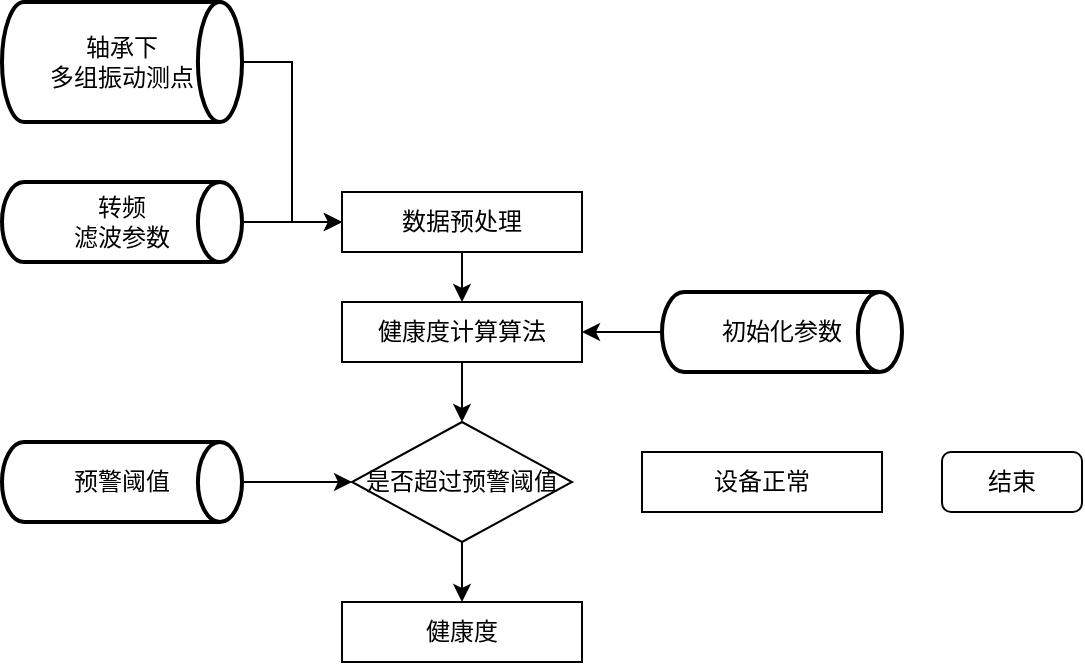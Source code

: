 <mxfile version="14.6.6" type="github">
  <diagram id="C5RBs43oDa-KdzZeNtuy" name="Page-1">
    <mxGraphModel dx="981" dy="527" grid="1" gridSize="10" guides="1" tooltips="1" connect="1" arrows="1" fold="1" page="1" pageScale="1" pageWidth="827" pageHeight="1169" math="0" shadow="0">
      <root>
        <mxCell id="WIyWlLk6GJQsqaUBKTNV-0" />
        <mxCell id="WIyWlLk6GJQsqaUBKTNV-1" parent="WIyWlLk6GJQsqaUBKTNV-0" />
        <mxCell id="xQYp_zpDM4I536Mhp9Ty-7" style="edgeStyle=orthogonalEdgeStyle;rounded=0;orthogonalLoop=1;jettySize=auto;html=1;entryX=0;entryY=0.5;entryDx=0;entryDy=0;" edge="1" parent="WIyWlLk6GJQsqaUBKTNV-1" source="xQYp_zpDM4I536Mhp9Ty-1" target="xQYp_zpDM4I536Mhp9Ty-6">
          <mxGeometry relative="1" as="geometry" />
        </mxCell>
        <mxCell id="xQYp_zpDM4I536Mhp9Ty-1" value="轴承下&lt;br&gt;多组振动测点" style="strokeWidth=2;html=1;shape=mxgraph.flowchart.direct_data;whiteSpace=wrap;" vertex="1" parent="WIyWlLk6GJQsqaUBKTNV-1">
          <mxGeometry x="220" y="190" width="120" height="60" as="geometry" />
        </mxCell>
        <mxCell id="xQYp_zpDM4I536Mhp9Ty-8" style="edgeStyle=orthogonalEdgeStyle;rounded=0;orthogonalLoop=1;jettySize=auto;html=1;entryX=0;entryY=0.5;entryDx=0;entryDy=0;" edge="1" parent="WIyWlLk6GJQsqaUBKTNV-1" source="xQYp_zpDM4I536Mhp9Ty-4" target="xQYp_zpDM4I536Mhp9Ty-6">
          <mxGeometry relative="1" as="geometry" />
        </mxCell>
        <mxCell id="xQYp_zpDM4I536Mhp9Ty-4" value="转频&lt;br&gt;滤波参数" style="strokeWidth=2;html=1;shape=mxgraph.flowchart.direct_data;whiteSpace=wrap;" vertex="1" parent="WIyWlLk6GJQsqaUBKTNV-1">
          <mxGeometry x="220" y="280" width="120" height="40" as="geometry" />
        </mxCell>
        <mxCell id="xQYp_zpDM4I536Mhp9Ty-15" style="edgeStyle=orthogonalEdgeStyle;rounded=0;orthogonalLoop=1;jettySize=auto;html=1;entryX=0.5;entryY=0;entryDx=0;entryDy=0;" edge="1" parent="WIyWlLk6GJQsqaUBKTNV-1" source="xQYp_zpDM4I536Mhp9Ty-6" target="xQYp_zpDM4I536Mhp9Ty-10">
          <mxGeometry relative="1" as="geometry" />
        </mxCell>
        <mxCell id="xQYp_zpDM4I536Mhp9Ty-6" value="数据预处理" style="rounded=0;whiteSpace=wrap;html=1;" vertex="1" parent="WIyWlLk6GJQsqaUBKTNV-1">
          <mxGeometry x="390" y="285" width="120" height="30" as="geometry" />
        </mxCell>
        <mxCell id="xQYp_zpDM4I536Mhp9Ty-16" style="edgeStyle=orthogonalEdgeStyle;rounded=0;orthogonalLoop=1;jettySize=auto;html=1;entryX=0.5;entryY=0;entryDx=0;entryDy=0;" edge="1" parent="WIyWlLk6GJQsqaUBKTNV-1" source="xQYp_zpDM4I536Mhp9Ty-10" target="xQYp_zpDM4I536Mhp9Ty-13">
          <mxGeometry relative="1" as="geometry" />
        </mxCell>
        <mxCell id="xQYp_zpDM4I536Mhp9Ty-10" value="健康度计算算法" style="rounded=0;whiteSpace=wrap;html=1;" vertex="1" parent="WIyWlLk6GJQsqaUBKTNV-1">
          <mxGeometry x="390" y="340" width="120" height="30" as="geometry" />
        </mxCell>
        <mxCell id="xQYp_zpDM4I536Mhp9Ty-17" style="edgeStyle=orthogonalEdgeStyle;rounded=0;orthogonalLoop=1;jettySize=auto;html=1;entryX=1;entryY=0.5;entryDx=0;entryDy=0;" edge="1" parent="WIyWlLk6GJQsqaUBKTNV-1" source="xQYp_zpDM4I536Mhp9Ty-11" target="xQYp_zpDM4I536Mhp9Ty-10">
          <mxGeometry relative="1" as="geometry" />
        </mxCell>
        <mxCell id="xQYp_zpDM4I536Mhp9Ty-11" value="初始化参数" style="strokeWidth=2;html=1;shape=mxgraph.flowchart.direct_data;whiteSpace=wrap;" vertex="1" parent="WIyWlLk6GJQsqaUBKTNV-1">
          <mxGeometry x="550" y="335" width="120" height="40" as="geometry" />
        </mxCell>
        <mxCell id="xQYp_zpDM4I536Mhp9Ty-23" style="edgeStyle=orthogonalEdgeStyle;rounded=0;orthogonalLoop=1;jettySize=auto;html=1;entryX=0.5;entryY=0;entryDx=0;entryDy=0;" edge="1" parent="WIyWlLk6GJQsqaUBKTNV-1" source="xQYp_zpDM4I536Mhp9Ty-13" target="xQYp_zpDM4I536Mhp9Ty-22">
          <mxGeometry relative="1" as="geometry" />
        </mxCell>
        <mxCell id="xQYp_zpDM4I536Mhp9Ty-13" value="是否超过预警阈值" style="rhombus;whiteSpace=wrap;html=1;" vertex="1" parent="WIyWlLk6GJQsqaUBKTNV-1">
          <mxGeometry x="395" y="400" width="110" height="60" as="geometry" />
        </mxCell>
        <mxCell id="xQYp_zpDM4I536Mhp9Ty-19" value="设备正常" style="rounded=0;whiteSpace=wrap;html=1;" vertex="1" parent="WIyWlLk6GJQsqaUBKTNV-1">
          <mxGeometry x="540" y="415" width="120" height="30" as="geometry" />
        </mxCell>
        <mxCell id="xQYp_zpDM4I536Mhp9Ty-20" value="结束" style="rounded=1;whiteSpace=wrap;html=1;" vertex="1" parent="WIyWlLk6GJQsqaUBKTNV-1">
          <mxGeometry x="690" y="415" width="70" height="30" as="geometry" />
        </mxCell>
        <mxCell id="xQYp_zpDM4I536Mhp9Ty-22" value="健康度" style="rounded=0;whiteSpace=wrap;html=1;" vertex="1" parent="WIyWlLk6GJQsqaUBKTNV-1">
          <mxGeometry x="390" y="490" width="120" height="30" as="geometry" />
        </mxCell>
        <mxCell id="xQYp_zpDM4I536Mhp9Ty-25" style="edgeStyle=orthogonalEdgeStyle;rounded=0;orthogonalLoop=1;jettySize=auto;html=1;entryX=0;entryY=0.5;entryDx=0;entryDy=0;" edge="1" parent="WIyWlLk6GJQsqaUBKTNV-1" source="xQYp_zpDM4I536Mhp9Ty-24" target="xQYp_zpDM4I536Mhp9Ty-13">
          <mxGeometry relative="1" as="geometry" />
        </mxCell>
        <mxCell id="xQYp_zpDM4I536Mhp9Ty-24" value="预警阈值" style="strokeWidth=2;html=1;shape=mxgraph.flowchart.direct_data;whiteSpace=wrap;" vertex="1" parent="WIyWlLk6GJQsqaUBKTNV-1">
          <mxGeometry x="220" y="410" width="120" height="40" as="geometry" />
        </mxCell>
      </root>
    </mxGraphModel>
  </diagram>
</mxfile>
